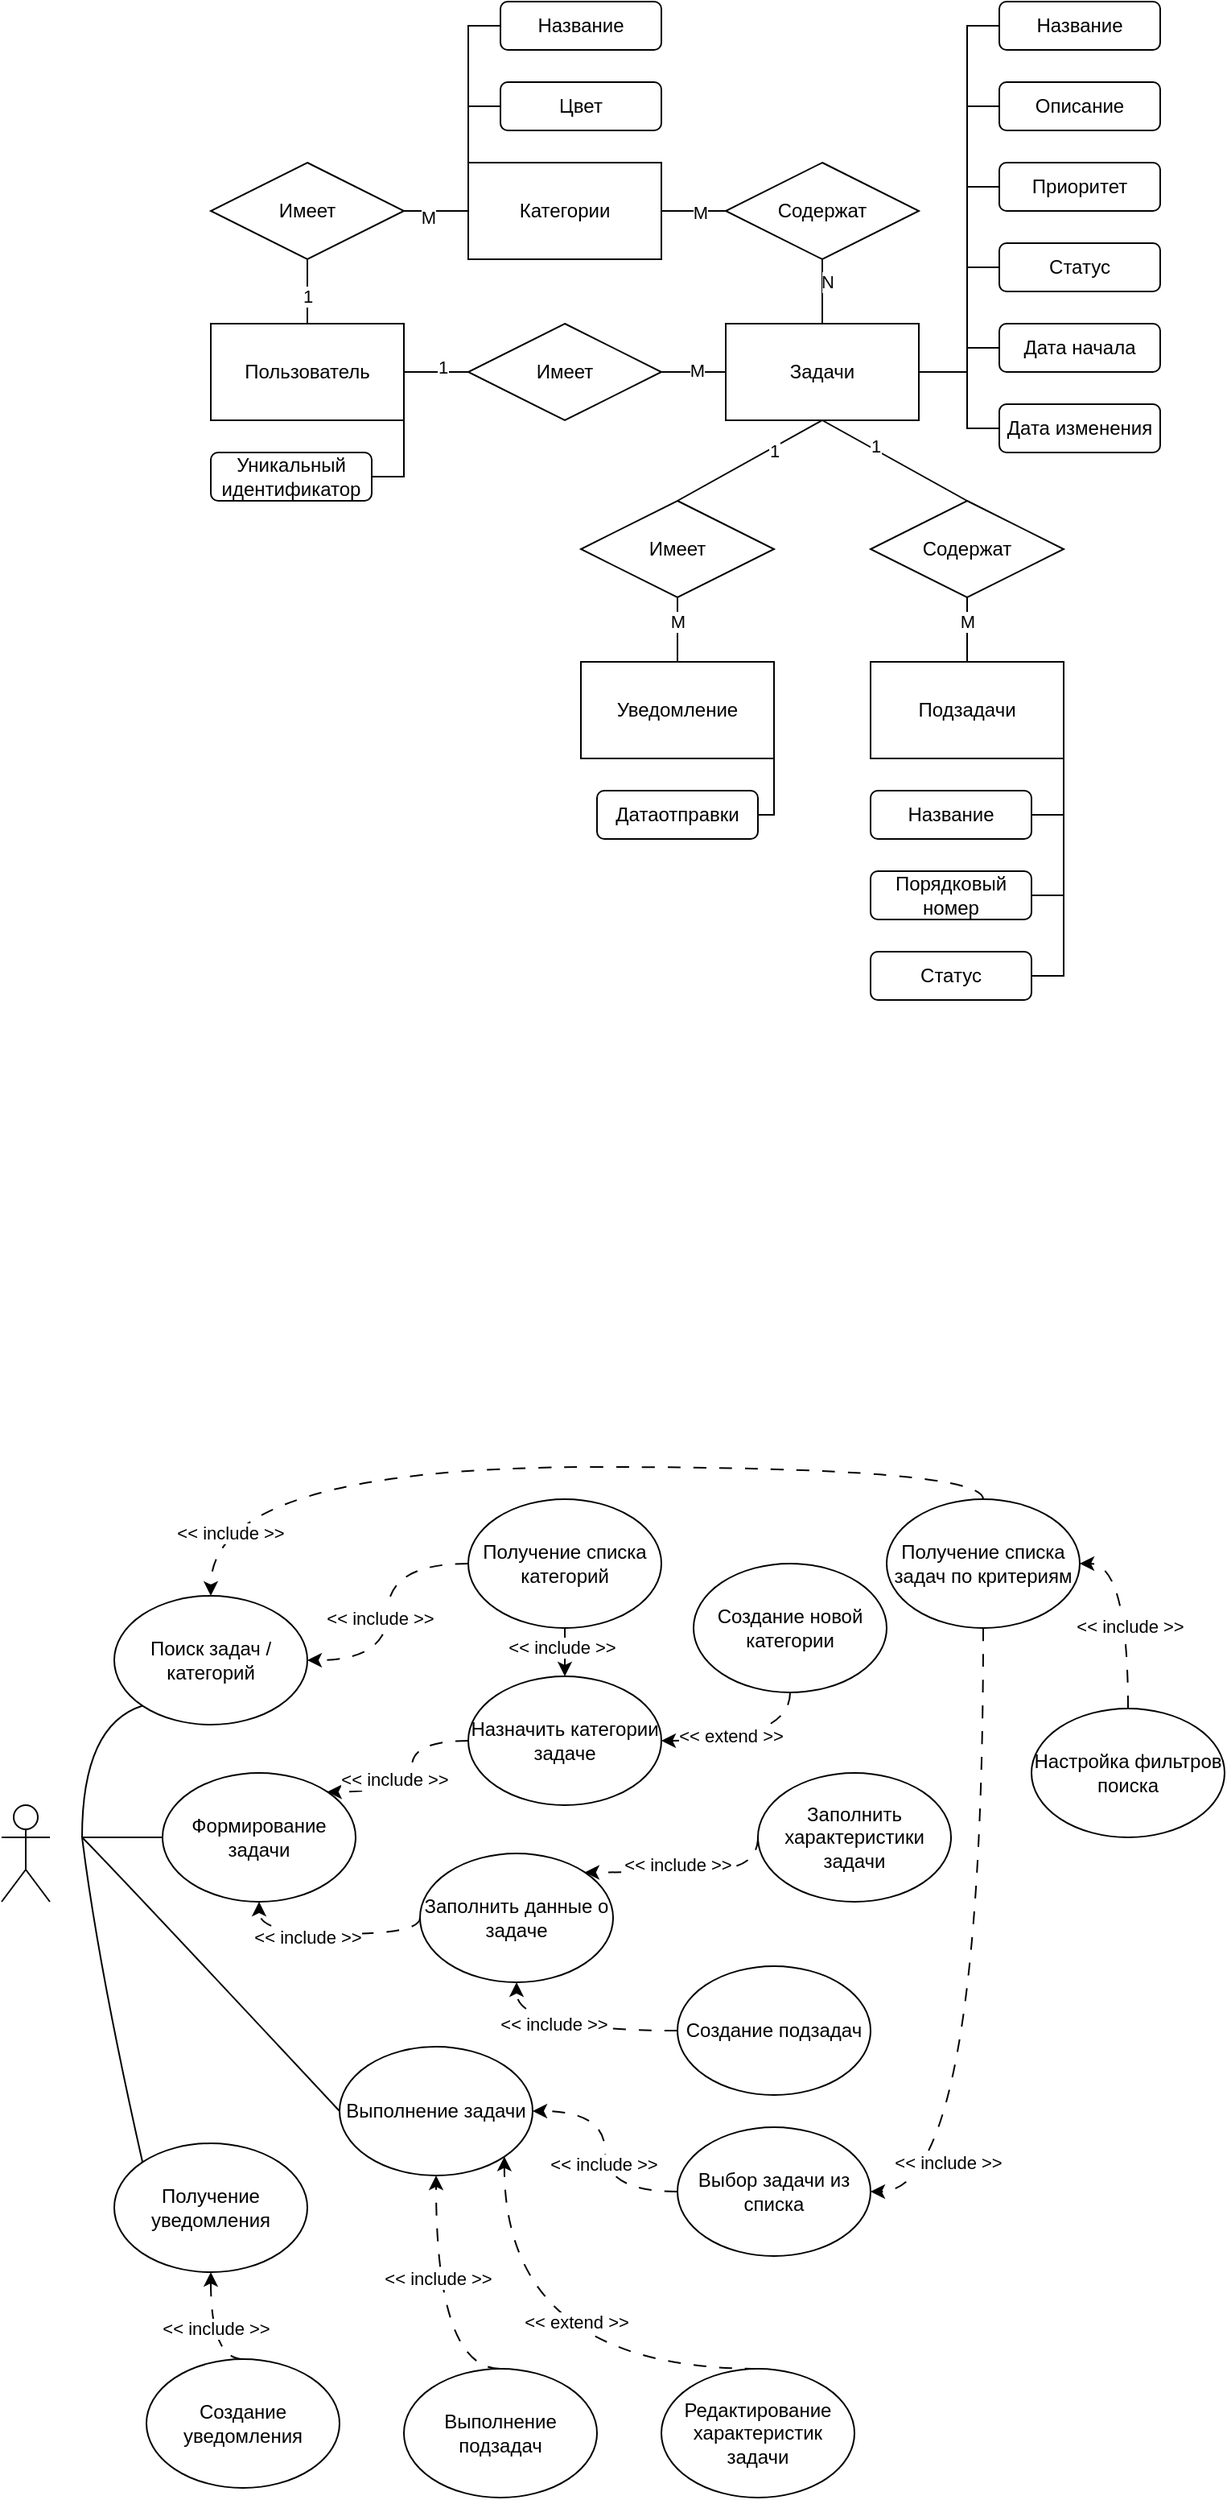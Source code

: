 <mxfile version="26.2.14">
  <diagram name="Страница — 1" id="tzLxAvYDFnbBJ-XrpP13">
    <mxGraphModel dx="818" dy="663" grid="1" gridSize="10" guides="1" tooltips="1" connect="1" arrows="1" fold="1" page="1" pageScale="1" pageWidth="827" pageHeight="1169" math="0" shadow="0">
      <root>
        <mxCell id="0" />
        <mxCell id="1" parent="0" />
        <mxCell id="jJRaWni3siA5ROBoiUZs-1" value="Пользователь" style="rounded=0;whiteSpace=wrap;html=1;" parent="1" vertex="1">
          <mxGeometry x="200" y="450" width="120" height="60" as="geometry" />
        </mxCell>
        <mxCell id="jJRaWni3siA5ROBoiUZs-2" value="Содержат" style="rhombus;whiteSpace=wrap;html=1;" parent="1" vertex="1">
          <mxGeometry x="610" y="560" width="120" height="60" as="geometry" />
        </mxCell>
        <mxCell id="jJRaWni3siA5ROBoiUZs-4" value="Задачи" style="rounded=0;whiteSpace=wrap;html=1;" parent="1" vertex="1">
          <mxGeometry x="520" y="450" width="120" height="60" as="geometry" />
        </mxCell>
        <mxCell id="jJRaWni3siA5ROBoiUZs-5" value="Подзадачи" style="rounded=0;whiteSpace=wrap;html=1;" parent="1" vertex="1">
          <mxGeometry x="610" y="660" width="120" height="60" as="geometry" />
        </mxCell>
        <mxCell id="jJRaWni3siA5ROBoiUZs-6" value="Имеет" style="rhombus;whiteSpace=wrap;html=1;" parent="1" vertex="1">
          <mxGeometry x="360" y="450" width="120" height="60" as="geometry" />
        </mxCell>
        <mxCell id="jJRaWni3siA5ROBoiUZs-7" value="Имеет" style="rhombus;whiteSpace=wrap;html=1;" parent="1" vertex="1">
          <mxGeometry x="200" y="350" width="120" height="60" as="geometry" />
        </mxCell>
        <mxCell id="jJRaWni3siA5ROBoiUZs-9" value="Содержат" style="rhombus;whiteSpace=wrap;html=1;" parent="1" vertex="1">
          <mxGeometry x="520" y="350" width="120" height="60" as="geometry" />
        </mxCell>
        <mxCell id="jJRaWni3siA5ROBoiUZs-11" value="Категории" style="rounded=0;whiteSpace=wrap;html=1;" parent="1" vertex="1">
          <mxGeometry x="360" y="350" width="120" height="60" as="geometry" />
        </mxCell>
        <mxCell id="Z1yNtGtMc6zjvbiTeS7p-1" value="&lt;div&gt;Цвет&lt;/div&gt;" style="rounded=1;whiteSpace=wrap;html=1;" parent="1" vertex="1">
          <mxGeometry x="380" y="300" width="100" height="30" as="geometry" />
        </mxCell>
        <mxCell id="Z1yNtGtMc6zjvbiTeS7p-2" value="Название" style="rounded=1;whiteSpace=wrap;html=1;" parent="1" vertex="1">
          <mxGeometry x="380" y="250" width="100" height="30" as="geometry" />
        </mxCell>
        <mxCell id="Z1yNtGtMc6zjvbiTeS7p-4" value="Уникальный идентификатор" style="rounded=1;whiteSpace=wrap;html=1;" parent="1" vertex="1">
          <mxGeometry x="200" y="530" width="100" height="30" as="geometry" />
        </mxCell>
        <mxCell id="Z1yNtGtMc6zjvbiTeS7p-5" value="Описание" style="rounded=1;whiteSpace=wrap;html=1;" parent="1" vertex="1">
          <mxGeometry x="690" y="300" width="100" height="30" as="geometry" />
        </mxCell>
        <mxCell id="Z1yNtGtMc6zjvbiTeS7p-6" value="Название" style="rounded=1;whiteSpace=wrap;html=1;" parent="1" vertex="1">
          <mxGeometry x="690" y="250" width="100" height="30" as="geometry" />
        </mxCell>
        <mxCell id="Z1yNtGtMc6zjvbiTeS7p-7" value="Статус" style="rounded=1;whiteSpace=wrap;html=1;" parent="1" vertex="1">
          <mxGeometry x="690" y="400" width="100" height="30" as="geometry" />
        </mxCell>
        <mxCell id="Z1yNtGtMc6zjvbiTeS7p-8" value="Приоритет" style="rounded=1;whiteSpace=wrap;html=1;" parent="1" vertex="1">
          <mxGeometry x="690" y="350" width="100" height="30" as="geometry" />
        </mxCell>
        <mxCell id="Z1yNtGtMc6zjvbiTeS7p-9" value="Дата изменения" style="rounded=1;whiteSpace=wrap;html=1;" parent="1" vertex="1">
          <mxGeometry x="690" y="500" width="100" height="30" as="geometry" />
        </mxCell>
        <mxCell id="Z1yNtGtMc6zjvbiTeS7p-10" value="Дата начала" style="rounded=1;whiteSpace=wrap;html=1;" parent="1" vertex="1">
          <mxGeometry x="690" y="450" width="100" height="30" as="geometry" />
        </mxCell>
        <mxCell id="Z1yNtGtMc6zjvbiTeS7p-11" value="Порядковый номер" style="rounded=1;whiteSpace=wrap;html=1;" parent="1" vertex="1">
          <mxGeometry x="610" y="790" width="100" height="30" as="geometry" />
        </mxCell>
        <mxCell id="Z1yNtGtMc6zjvbiTeS7p-12" value="Название" style="rounded=1;whiteSpace=wrap;html=1;" parent="1" vertex="1">
          <mxGeometry x="610" y="740" width="100" height="30" as="geometry" />
        </mxCell>
        <mxCell id="Z1yNtGtMc6zjvbiTeS7p-13" value="Статус" style="rounded=1;whiteSpace=wrap;html=1;" parent="1" vertex="1">
          <mxGeometry x="610" y="840" width="100" height="30" as="geometry" />
        </mxCell>
        <mxCell id="Z1yNtGtMc6zjvbiTeS7p-15" value="" style="endArrow=none;html=1;rounded=0;exitX=0;exitY=0;exitDx=0;exitDy=0;entryX=0;entryY=0.5;entryDx=0;entryDy=0;" parent="1" source="jJRaWni3siA5ROBoiUZs-11" target="Z1yNtGtMc6zjvbiTeS7p-2" edge="1">
          <mxGeometry width="50" height="50" relative="1" as="geometry">
            <mxPoint x="440" y="570" as="sourcePoint" />
            <mxPoint x="490" y="520" as="targetPoint" />
            <Array as="points">
              <mxPoint x="360" y="265" />
            </Array>
          </mxGeometry>
        </mxCell>
        <mxCell id="Z1yNtGtMc6zjvbiTeS7p-18" value="" style="endArrow=none;html=1;rounded=0;entryX=0;entryY=0.5;entryDx=0;entryDy=0;" parent="1" target="Z1yNtGtMc6zjvbiTeS7p-1" edge="1">
          <mxGeometry width="50" height="50" relative="1" as="geometry">
            <mxPoint x="360" y="315" as="sourcePoint" />
            <mxPoint x="490" y="520" as="targetPoint" />
          </mxGeometry>
        </mxCell>
        <mxCell id="Z1yNtGtMc6zjvbiTeS7p-20" value="" style="endArrow=none;html=1;rounded=0;exitX=1;exitY=0.5;exitDx=0;exitDy=0;entryX=0;entryY=0.5;entryDx=0;entryDy=0;" parent="1" source="jJRaWni3siA5ROBoiUZs-7" target="jJRaWni3siA5ROBoiUZs-11" edge="1">
          <mxGeometry width="50" height="50" relative="1" as="geometry">
            <mxPoint x="510" y="510" as="sourcePoint" />
            <mxPoint x="560" y="460" as="targetPoint" />
          </mxGeometry>
        </mxCell>
        <mxCell id="Z1yNtGtMc6zjvbiTeS7p-39" value="M" style="edgeLabel;html=1;align=center;verticalAlign=middle;resizable=0;points=[];" parent="Z1yNtGtMc6zjvbiTeS7p-20" vertex="1" connectable="0">
          <mxGeometry x="-0.271" y="-4" relative="1" as="geometry">
            <mxPoint as="offset" />
          </mxGeometry>
        </mxCell>
        <mxCell id="Z1yNtGtMc6zjvbiTeS7p-21" value="" style="endArrow=none;html=1;rounded=0;exitX=0.5;exitY=0;exitDx=0;exitDy=0;entryX=0.5;entryY=1;entryDx=0;entryDy=0;" parent="1" source="jJRaWni3siA5ROBoiUZs-1" target="jJRaWni3siA5ROBoiUZs-7" edge="1">
          <mxGeometry width="50" height="50" relative="1" as="geometry">
            <mxPoint x="210" y="460" as="sourcePoint" />
            <mxPoint x="260" y="410" as="targetPoint" />
          </mxGeometry>
        </mxCell>
        <mxCell id="Z1yNtGtMc6zjvbiTeS7p-38" value="1" style="edgeLabel;html=1;align=center;verticalAlign=middle;resizable=0;points=[];" parent="Z1yNtGtMc6zjvbiTeS7p-21" vertex="1" connectable="0">
          <mxGeometry x="-0.124" relative="1" as="geometry">
            <mxPoint as="offset" />
          </mxGeometry>
        </mxCell>
        <mxCell id="Z1yNtGtMc6zjvbiTeS7p-22" value="" style="endArrow=none;html=1;rounded=0;entryX=1;entryY=1;entryDx=0;entryDy=0;exitX=1;exitY=0.5;exitDx=0;exitDy=0;" parent="1" source="Z1yNtGtMc6zjvbiTeS7p-4" target="jJRaWni3siA5ROBoiUZs-1" edge="1">
          <mxGeometry width="50" height="50" relative="1" as="geometry">
            <mxPoint x="240" y="600" as="sourcePoint" />
            <mxPoint x="290" y="550" as="targetPoint" />
            <Array as="points">
              <mxPoint x="320" y="545" />
            </Array>
          </mxGeometry>
        </mxCell>
        <mxCell id="Z1yNtGtMc6zjvbiTeS7p-23" value="" style="endArrow=none;html=1;rounded=0;exitX=1;exitY=0.5;exitDx=0;exitDy=0;entryX=0;entryY=0.5;entryDx=0;entryDy=0;" parent="1" source="jJRaWni3siA5ROBoiUZs-1" target="jJRaWni3siA5ROBoiUZs-6" edge="1">
          <mxGeometry width="50" height="50" relative="1" as="geometry">
            <mxPoint x="400" y="590" as="sourcePoint" />
            <mxPoint x="450" y="540" as="targetPoint" />
          </mxGeometry>
        </mxCell>
        <mxCell id="Z1yNtGtMc6zjvbiTeS7p-42" value="1" style="edgeLabel;html=1;align=center;verticalAlign=middle;resizable=0;points=[];" parent="Z1yNtGtMc6zjvbiTeS7p-23" vertex="1" connectable="0">
          <mxGeometry x="0.205" y="3" relative="1" as="geometry">
            <mxPoint as="offset" />
          </mxGeometry>
        </mxCell>
        <mxCell id="Z1yNtGtMc6zjvbiTeS7p-24" value="" style="endArrow=none;html=1;rounded=0;entryX=1;entryY=0.5;entryDx=0;entryDy=0;exitX=0;exitY=0.5;exitDx=0;exitDy=0;" parent="1" source="jJRaWni3siA5ROBoiUZs-4" target="jJRaWni3siA5ROBoiUZs-6" edge="1">
          <mxGeometry width="50" height="50" relative="1" as="geometry">
            <mxPoint x="430" y="580" as="sourcePoint" />
            <mxPoint x="480" y="530" as="targetPoint" />
          </mxGeometry>
        </mxCell>
        <mxCell id="Z1yNtGtMc6zjvbiTeS7p-43" value="M" style="edgeLabel;html=1;align=center;verticalAlign=middle;resizable=0;points=[];" parent="Z1yNtGtMc6zjvbiTeS7p-24" vertex="1" connectable="0">
          <mxGeometry x="-0.11" y="-1" relative="1" as="geometry">
            <mxPoint as="offset" />
          </mxGeometry>
        </mxCell>
        <mxCell id="Z1yNtGtMc6zjvbiTeS7p-25" value="" style="endArrow=none;html=1;rounded=0;exitX=1;exitY=0.5;exitDx=0;exitDy=0;entryX=0;entryY=0.5;entryDx=0;entryDy=0;" parent="1" source="jJRaWni3siA5ROBoiUZs-11" target="jJRaWni3siA5ROBoiUZs-9" edge="1">
          <mxGeometry width="50" height="50" relative="1" as="geometry">
            <mxPoint x="460" y="600" as="sourcePoint" />
            <mxPoint x="510" y="550" as="targetPoint" />
          </mxGeometry>
        </mxCell>
        <mxCell id="Z1yNtGtMc6zjvbiTeS7p-40" value="M" style="edgeLabel;html=1;align=center;verticalAlign=middle;resizable=0;points=[];" parent="Z1yNtGtMc6zjvbiTeS7p-25" vertex="1" connectable="0">
          <mxGeometry x="0.205" y="-1" relative="1" as="geometry">
            <mxPoint as="offset" />
          </mxGeometry>
        </mxCell>
        <mxCell id="Z1yNtGtMc6zjvbiTeS7p-26" value="" style="endArrow=none;html=1;rounded=0;exitX=0.5;exitY=1;exitDx=0;exitDy=0;entryX=0.5;entryY=0;entryDx=0;entryDy=0;" parent="1" source="jJRaWni3siA5ROBoiUZs-9" target="jJRaWni3siA5ROBoiUZs-4" edge="1">
          <mxGeometry width="50" height="50" relative="1" as="geometry">
            <mxPoint x="620" y="280" as="sourcePoint" />
            <mxPoint x="670" y="230" as="targetPoint" />
          </mxGeometry>
        </mxCell>
        <mxCell id="Z1yNtGtMc6zjvbiTeS7p-41" value="N" style="edgeLabel;html=1;align=center;verticalAlign=middle;resizable=0;points=[];" parent="Z1yNtGtMc6zjvbiTeS7p-26" vertex="1" connectable="0">
          <mxGeometry x="-0.305" y="3" relative="1" as="geometry">
            <mxPoint as="offset" />
          </mxGeometry>
        </mxCell>
        <mxCell id="Z1yNtGtMc6zjvbiTeS7p-27" value="" style="endArrow=none;html=1;rounded=0;entryX=0.5;entryY=1;entryDx=0;entryDy=0;exitX=0.5;exitY=0;exitDx=0;exitDy=0;" parent="1" source="jJRaWni3siA5ROBoiUZs-2" target="jJRaWni3siA5ROBoiUZs-4" edge="1">
          <mxGeometry width="50" height="50" relative="1" as="geometry">
            <mxPoint x="440" y="600" as="sourcePoint" />
            <mxPoint x="490" y="550" as="targetPoint" />
          </mxGeometry>
        </mxCell>
        <mxCell id="Z1yNtGtMc6zjvbiTeS7p-44" value="1" style="edgeLabel;html=1;align=center;verticalAlign=middle;resizable=0;points=[];" parent="Z1yNtGtMc6zjvbiTeS7p-27" vertex="1" connectable="0">
          <mxGeometry x="0.305" y="-2" relative="1" as="geometry">
            <mxPoint as="offset" />
          </mxGeometry>
        </mxCell>
        <mxCell id="Z1yNtGtMc6zjvbiTeS7p-28" value="" style="endArrow=none;html=1;rounded=0;entryX=0.5;entryY=1;entryDx=0;entryDy=0;exitX=0.5;exitY=0;exitDx=0;exitDy=0;" parent="1" source="jJRaWni3siA5ROBoiUZs-5" target="jJRaWni3siA5ROBoiUZs-2" edge="1">
          <mxGeometry width="50" height="50" relative="1" as="geometry">
            <mxPoint x="570" y="610" as="sourcePoint" />
            <mxPoint x="620" y="560" as="targetPoint" />
          </mxGeometry>
        </mxCell>
        <mxCell id="Z1yNtGtMc6zjvbiTeS7p-45" value="M" style="edgeLabel;html=1;align=center;verticalAlign=middle;resizable=0;points=[];" parent="Z1yNtGtMc6zjvbiTeS7p-28" vertex="1" connectable="0">
          <mxGeometry x="0.257" relative="1" as="geometry">
            <mxPoint as="offset" />
          </mxGeometry>
        </mxCell>
        <mxCell id="Z1yNtGtMc6zjvbiTeS7p-29" value="" style="endArrow=none;html=1;rounded=0;entryX=1;entryY=1;entryDx=0;entryDy=0;exitX=1;exitY=0.5;exitDx=0;exitDy=0;" parent="1" source="Z1yNtGtMc6zjvbiTeS7p-13" target="jJRaWni3siA5ROBoiUZs-5" edge="1">
          <mxGeometry width="50" height="50" relative="1" as="geometry">
            <mxPoint x="750" y="800" as="sourcePoint" />
            <mxPoint x="800" y="750" as="targetPoint" />
            <Array as="points">
              <mxPoint x="730" y="855" />
            </Array>
          </mxGeometry>
        </mxCell>
        <mxCell id="Z1yNtGtMc6zjvbiTeS7p-30" value="" style="endArrow=none;html=1;rounded=0;entryX=1;entryY=0.5;entryDx=0;entryDy=0;" parent="1" target="Z1yNtGtMc6zjvbiTeS7p-11" edge="1">
          <mxGeometry width="50" height="50" relative="1" as="geometry">
            <mxPoint x="730" y="805" as="sourcePoint" />
            <mxPoint x="580" y="790" as="targetPoint" />
          </mxGeometry>
        </mxCell>
        <mxCell id="Z1yNtGtMc6zjvbiTeS7p-31" value="" style="endArrow=none;html=1;rounded=0;exitX=1;exitY=0.5;exitDx=0;exitDy=0;" parent="1" source="Z1yNtGtMc6zjvbiTeS7p-12" edge="1">
          <mxGeometry width="50" height="50" relative="1" as="geometry">
            <mxPoint x="760" y="790" as="sourcePoint" />
            <mxPoint x="730" y="755" as="targetPoint" />
          </mxGeometry>
        </mxCell>
        <mxCell id="Z1yNtGtMc6zjvbiTeS7p-32" value="" style="endArrow=none;html=1;rounded=0;exitX=1;exitY=0.5;exitDx=0;exitDy=0;entryX=0;entryY=0.5;entryDx=0;entryDy=0;" parent="1" source="jJRaWni3siA5ROBoiUZs-4" target="Z1yNtGtMc6zjvbiTeS7p-6" edge="1">
          <mxGeometry width="50" height="50" relative="1" as="geometry">
            <mxPoint x="590" y="360" as="sourcePoint" />
            <mxPoint x="640" y="310" as="targetPoint" />
            <Array as="points">
              <mxPoint x="670" y="480" />
              <mxPoint x="670" y="265" />
            </Array>
          </mxGeometry>
        </mxCell>
        <mxCell id="Z1yNtGtMc6zjvbiTeS7p-33" value="" style="endArrow=none;html=1;rounded=0;exitX=1;exitY=0.5;exitDx=0;exitDy=0;entryX=0;entryY=0.5;entryDx=0;entryDy=0;" parent="1" source="jJRaWni3siA5ROBoiUZs-4" target="Z1yNtGtMc6zjvbiTeS7p-9" edge="1">
          <mxGeometry width="50" height="50" relative="1" as="geometry">
            <mxPoint x="630" y="540" as="sourcePoint" />
            <mxPoint x="680" y="490" as="targetPoint" />
            <Array as="points">
              <mxPoint x="670" y="480" />
              <mxPoint x="670" y="515" />
            </Array>
          </mxGeometry>
        </mxCell>
        <mxCell id="Z1yNtGtMc6zjvbiTeS7p-34" value="" style="endArrow=none;html=1;rounded=0;entryX=0;entryY=0.5;entryDx=0;entryDy=0;" parent="1" target="Z1yNtGtMc6zjvbiTeS7p-5" edge="1">
          <mxGeometry width="50" height="50" relative="1" as="geometry">
            <mxPoint x="670" y="315" as="sourcePoint" />
            <mxPoint x="680" y="320" as="targetPoint" />
          </mxGeometry>
        </mxCell>
        <mxCell id="Z1yNtGtMc6zjvbiTeS7p-35" value="" style="endArrow=none;html=1;rounded=0;entryX=0;entryY=0.5;entryDx=0;entryDy=0;" parent="1" target="Z1yNtGtMc6zjvbiTeS7p-8" edge="1">
          <mxGeometry width="50" height="50" relative="1" as="geometry">
            <mxPoint x="670" y="365" as="sourcePoint" />
            <mxPoint x="650" y="420" as="targetPoint" />
          </mxGeometry>
        </mxCell>
        <mxCell id="Z1yNtGtMc6zjvbiTeS7p-36" value="" style="endArrow=none;html=1;rounded=0;entryX=0;entryY=0.5;entryDx=0;entryDy=0;" parent="1" target="Z1yNtGtMc6zjvbiTeS7p-10" edge="1">
          <mxGeometry width="50" height="50" relative="1" as="geometry">
            <mxPoint x="670" y="465" as="sourcePoint" />
            <mxPoint x="700" y="410" as="targetPoint" />
          </mxGeometry>
        </mxCell>
        <mxCell id="Z1yNtGtMc6zjvbiTeS7p-37" value="" style="endArrow=none;html=1;rounded=0;entryX=0;entryY=0.5;entryDx=0;entryDy=0;" parent="1" target="Z1yNtGtMc6zjvbiTeS7p-7" edge="1">
          <mxGeometry width="50" height="50" relative="1" as="geometry">
            <mxPoint x="670" y="415" as="sourcePoint" />
            <mxPoint x="690" y="410" as="targetPoint" />
          </mxGeometry>
        </mxCell>
        <mxCell id="IMBC6vEuuHbOIdSDWYTe-7" value="Имеет" style="rhombus;whiteSpace=wrap;html=1;" parent="1" vertex="1">
          <mxGeometry x="430" y="560" width="120" height="60" as="geometry" />
        </mxCell>
        <mxCell id="IMBC6vEuuHbOIdSDWYTe-8" value="" style="endArrow=none;html=1;rounded=0;entryX=0.5;entryY=1;entryDx=0;entryDy=0;exitX=0.5;exitY=0;exitDx=0;exitDy=0;" parent="1" source="IMBC6vEuuHbOIdSDWYTe-7" target="jJRaWni3siA5ROBoiUZs-4" edge="1">
          <mxGeometry width="50" height="50" relative="1" as="geometry">
            <mxPoint x="260" y="600" as="sourcePoint" />
            <mxPoint x="590" y="470" as="targetPoint" />
          </mxGeometry>
        </mxCell>
        <mxCell id="IMBC6vEuuHbOIdSDWYTe-9" value="1" style="edgeLabel;html=1;align=center;verticalAlign=middle;resizable=0;points=[];" parent="IMBC6vEuuHbOIdSDWYTe-8" vertex="1" connectable="0">
          <mxGeometry x="0.305" y="-2" relative="1" as="geometry">
            <mxPoint as="offset" />
          </mxGeometry>
        </mxCell>
        <mxCell id="IMBC6vEuuHbOIdSDWYTe-10" value="Уведомление" style="rounded=0;whiteSpace=wrap;html=1;" parent="1" vertex="1">
          <mxGeometry x="430" y="660" width="120" height="60" as="geometry" />
        </mxCell>
        <mxCell id="IMBC6vEuuHbOIdSDWYTe-11" value="" style="endArrow=none;html=1;rounded=0;entryX=0.5;entryY=1;entryDx=0;entryDy=0;exitX=0.5;exitY=0;exitDx=0;exitDy=0;" parent="1" source="IMBC6vEuuHbOIdSDWYTe-10" edge="1">
          <mxGeometry width="50" height="50" relative="1" as="geometry">
            <mxPoint x="390" y="610" as="sourcePoint" />
            <mxPoint x="490" y="620" as="targetPoint" />
          </mxGeometry>
        </mxCell>
        <mxCell id="IMBC6vEuuHbOIdSDWYTe-12" value="M" style="edgeLabel;html=1;align=center;verticalAlign=middle;resizable=0;points=[];" parent="IMBC6vEuuHbOIdSDWYTe-11" vertex="1" connectable="0">
          <mxGeometry x="0.257" relative="1" as="geometry">
            <mxPoint as="offset" />
          </mxGeometry>
        </mxCell>
        <mxCell id="IMBC6vEuuHbOIdSDWYTe-13" value="Датаотправки" style="rounded=1;whiteSpace=wrap;html=1;" parent="1" vertex="1">
          <mxGeometry x="440" y="740" width="100" height="30" as="geometry" />
        </mxCell>
        <mxCell id="IMBC6vEuuHbOIdSDWYTe-14" value="" style="endArrow=none;html=1;rounded=0;entryX=1;entryY=1;entryDx=0;entryDy=0;exitX=1;exitY=0.5;exitDx=0;exitDy=0;" parent="1" source="IMBC6vEuuHbOIdSDWYTe-13" target="IMBC6vEuuHbOIdSDWYTe-10" edge="1">
          <mxGeometry width="50" height="50" relative="1" as="geometry">
            <mxPoint x="420" y="850" as="sourcePoint" />
            <mxPoint x="470" y="800" as="targetPoint" />
            <Array as="points">
              <mxPoint x="550" y="755" />
            </Array>
          </mxGeometry>
        </mxCell>
        <mxCell id="2AFpGJ9q62UVy3_aANl_-1" value="" style="shape=umlActor;verticalLabelPosition=bottom;verticalAlign=top;html=1;outlineConnect=0;" vertex="1" parent="1">
          <mxGeometry x="70" y="1370" width="30" height="60" as="geometry" />
        </mxCell>
        <mxCell id="2AFpGJ9q62UVy3_aANl_-2" value="Поиск задач / категорий" style="ellipse;whiteSpace=wrap;html=1;" vertex="1" parent="1">
          <mxGeometry x="140" y="1240" width="120" height="80" as="geometry" />
        </mxCell>
        <mxCell id="2AFpGJ9q62UVy3_aANl_-3" value="Формирование задачи" style="ellipse;whiteSpace=wrap;html=1;" vertex="1" parent="1">
          <mxGeometry x="170" y="1350" width="120" height="80" as="geometry" />
        </mxCell>
        <mxCell id="2AFpGJ9q62UVy3_aANl_-4" value="Выполнение задачи" style="ellipse;whiteSpace=wrap;html=1;" vertex="1" parent="1">
          <mxGeometry x="280" y="1520" width="120" height="80" as="geometry" />
        </mxCell>
        <mxCell id="2AFpGJ9q62UVy3_aANl_-5" value="Получение уведомления" style="ellipse;whiteSpace=wrap;html=1;" vertex="1" parent="1">
          <mxGeometry x="140" y="1580" width="120" height="80" as="geometry" />
        </mxCell>
        <mxCell id="2AFpGJ9q62UVy3_aANl_-29" style="edgeStyle=orthogonalEdgeStyle;rounded=0;orthogonalLoop=1;jettySize=auto;html=1;exitX=0;exitY=0.5;exitDx=0;exitDy=0;entryX=1;entryY=0.5;entryDx=0;entryDy=0;curved=1;dashed=1;dashPattern=8 8;" edge="1" parent="1" source="2AFpGJ9q62UVy3_aANl_-6" target="2AFpGJ9q62UVy3_aANl_-2">
          <mxGeometry relative="1" as="geometry" />
        </mxCell>
        <mxCell id="2AFpGJ9q62UVy3_aANl_-47" value="&amp;lt;&amp;lt; include &amp;gt;&amp;gt;" style="edgeLabel;html=1;align=center;verticalAlign=middle;resizable=0;points=[];" vertex="1" connectable="0" parent="2AFpGJ9q62UVy3_aANl_-29">
          <mxGeometry x="0.051" y="-5" relative="1" as="geometry">
            <mxPoint as="offset" />
          </mxGeometry>
        </mxCell>
        <mxCell id="2AFpGJ9q62UVy3_aANl_-33" style="edgeStyle=orthogonalEdgeStyle;rounded=0;orthogonalLoop=1;jettySize=auto;html=1;exitX=0.5;exitY=1;exitDx=0;exitDy=0;entryX=0.5;entryY=0;entryDx=0;entryDy=0;curved=1;dashed=1;dashPattern=8 8;" edge="1" parent="1" source="2AFpGJ9q62UVy3_aANl_-6" target="2AFpGJ9q62UVy3_aANl_-11">
          <mxGeometry relative="1" as="geometry" />
        </mxCell>
        <mxCell id="2AFpGJ9q62UVy3_aANl_-52" value="&amp;lt;&amp;lt; include &amp;gt;&amp;gt;" style="edgeLabel;html=1;align=center;verticalAlign=middle;resizable=0;points=[];" vertex="1" connectable="0" parent="2AFpGJ9q62UVy3_aANl_-33">
          <mxGeometry x="-0.184" y="-2" relative="1" as="geometry">
            <mxPoint as="offset" />
          </mxGeometry>
        </mxCell>
        <mxCell id="2AFpGJ9q62UVy3_aANl_-6" value="Получение списка категорий" style="ellipse;whiteSpace=wrap;html=1;" vertex="1" parent="1">
          <mxGeometry x="360" y="1180" width="120" height="80" as="geometry" />
        </mxCell>
        <mxCell id="2AFpGJ9q62UVy3_aANl_-28" style="edgeStyle=orthogonalEdgeStyle;rounded=0;orthogonalLoop=1;jettySize=auto;html=1;exitX=0.5;exitY=0;exitDx=0;exitDy=0;entryX=1;entryY=0.5;entryDx=0;entryDy=0;curved=1;dashed=1;dashPattern=8 8;" edge="1" parent="1" source="2AFpGJ9q62UVy3_aANl_-7" target="2AFpGJ9q62UVy3_aANl_-8">
          <mxGeometry relative="1" as="geometry" />
        </mxCell>
        <mxCell id="2AFpGJ9q62UVy3_aANl_-49" value="&amp;lt;&amp;lt; include &amp;gt;&amp;gt;" style="edgeLabel;html=1;align=center;verticalAlign=middle;resizable=0;points=[];" vertex="1" connectable="0" parent="2AFpGJ9q62UVy3_aANl_-28">
          <mxGeometry x="-0.148" y="-1" relative="1" as="geometry">
            <mxPoint as="offset" />
          </mxGeometry>
        </mxCell>
        <mxCell id="2AFpGJ9q62UVy3_aANl_-7" value="Настройка фильтров поиска" style="ellipse;whiteSpace=wrap;html=1;" vertex="1" parent="1">
          <mxGeometry x="710" y="1310" width="120" height="80" as="geometry" />
        </mxCell>
        <mxCell id="2AFpGJ9q62UVy3_aANl_-27" style="edgeStyle=orthogonalEdgeStyle;rounded=0;orthogonalLoop=1;jettySize=auto;html=1;exitX=0.5;exitY=0;exitDx=0;exitDy=0;entryX=0.5;entryY=0;entryDx=0;entryDy=0;curved=1;dashed=1;dashPattern=8 8;" edge="1" parent="1" source="2AFpGJ9q62UVy3_aANl_-8" target="2AFpGJ9q62UVy3_aANl_-2">
          <mxGeometry relative="1" as="geometry">
            <Array as="points">
              <mxPoint x="680" y="1160" />
              <mxPoint x="200" y="1160" />
            </Array>
          </mxGeometry>
        </mxCell>
        <mxCell id="2AFpGJ9q62UVy3_aANl_-48" value="&amp;lt;&amp;lt; include &amp;gt;&amp;gt;" style="edgeLabel;html=1;align=center;verticalAlign=middle;resizable=0;points=[];" vertex="1" connectable="0" parent="2AFpGJ9q62UVy3_aANl_-27">
          <mxGeometry x="0.865" y="12" relative="1" as="geometry">
            <mxPoint as="offset" />
          </mxGeometry>
        </mxCell>
        <mxCell id="2AFpGJ9q62UVy3_aANl_-36" style="edgeStyle=orthogonalEdgeStyle;rounded=0;orthogonalLoop=1;jettySize=auto;html=1;exitX=0.5;exitY=1;exitDx=0;exitDy=0;entryX=1;entryY=0.5;entryDx=0;entryDy=0;curved=1;dashed=1;dashPattern=8 8;" edge="1" parent="1" source="2AFpGJ9q62UVy3_aANl_-8" target="2AFpGJ9q62UVy3_aANl_-15">
          <mxGeometry relative="1" as="geometry">
            <Array as="points">
              <mxPoint x="680" y="1610" />
            </Array>
          </mxGeometry>
        </mxCell>
        <mxCell id="2AFpGJ9q62UVy3_aANl_-45" value="&amp;lt;&amp;lt; include &amp;gt;&amp;gt;" style="edgeLabel;html=1;align=center;verticalAlign=middle;resizable=0;points=[];" vertex="1" connectable="0" parent="2AFpGJ9q62UVy3_aANl_-36">
          <mxGeometry x="0.772" y="-18" relative="1" as="geometry">
            <mxPoint as="offset" />
          </mxGeometry>
        </mxCell>
        <mxCell id="2AFpGJ9q62UVy3_aANl_-8" value="Получение списка задач по критериям" style="ellipse;whiteSpace=wrap;html=1;" vertex="1" parent="1">
          <mxGeometry x="620" y="1180" width="120" height="80" as="geometry" />
        </mxCell>
        <mxCell id="2AFpGJ9q62UVy3_aANl_-39" style="edgeStyle=orthogonalEdgeStyle;rounded=0;orthogonalLoop=1;jettySize=auto;html=1;exitX=0;exitY=0.5;exitDx=0;exitDy=0;entryX=1;entryY=0;entryDx=0;entryDy=0;curved=1;dashed=1;dashPattern=8 8;" edge="1" parent="1" source="2AFpGJ9q62UVy3_aANl_-9" target="2AFpGJ9q62UVy3_aANl_-12">
          <mxGeometry relative="1" as="geometry">
            <Array as="points">
              <mxPoint x="480" y="1410" />
              <mxPoint x="480" y="1412" />
            </Array>
          </mxGeometry>
        </mxCell>
        <mxCell id="2AFpGJ9q62UVy3_aANl_-55" value="&amp;lt;&amp;lt; include &amp;gt;&amp;gt;" style="edgeLabel;html=1;align=center;verticalAlign=middle;resizable=0;points=[];" vertex="1" connectable="0" parent="2AFpGJ9q62UVy3_aANl_-39">
          <mxGeometry x="0.09" y="-3" relative="1" as="geometry">
            <mxPoint as="offset" />
          </mxGeometry>
        </mxCell>
        <mxCell id="2AFpGJ9q62UVy3_aANl_-9" value="Заполнить характеристики задачи" style="ellipse;whiteSpace=wrap;html=1;" vertex="1" parent="1">
          <mxGeometry x="540" y="1350" width="120" height="80" as="geometry" />
        </mxCell>
        <mxCell id="2AFpGJ9q62UVy3_aANl_-32" style="edgeStyle=orthogonalEdgeStyle;rounded=0;orthogonalLoop=1;jettySize=auto;html=1;exitX=0;exitY=0.5;exitDx=0;exitDy=0;entryX=1;entryY=0;entryDx=0;entryDy=0;curved=1;dashed=1;dashPattern=8 8;" edge="1" parent="1" source="2AFpGJ9q62UVy3_aANl_-11" target="2AFpGJ9q62UVy3_aANl_-3">
          <mxGeometry relative="1" as="geometry" />
        </mxCell>
        <mxCell id="2AFpGJ9q62UVy3_aANl_-51" value="&amp;lt;&amp;lt; include &amp;gt;&amp;gt;" style="edgeLabel;html=1;align=center;verticalAlign=middle;resizable=0;points=[];" vertex="1" connectable="0" parent="2AFpGJ9q62UVy3_aANl_-32">
          <mxGeometry x="0.312" y="-8" relative="1" as="geometry">
            <mxPoint as="offset" />
          </mxGeometry>
        </mxCell>
        <mxCell id="2AFpGJ9q62UVy3_aANl_-11" value="Назначить категории задаче" style="ellipse;whiteSpace=wrap;html=1;" vertex="1" parent="1">
          <mxGeometry x="360" y="1290" width="120" height="80" as="geometry" />
        </mxCell>
        <mxCell id="2AFpGJ9q62UVy3_aANl_-38" style="edgeStyle=orthogonalEdgeStyle;rounded=0;orthogonalLoop=1;jettySize=auto;html=1;exitX=0;exitY=0.5;exitDx=0;exitDy=0;entryX=0.5;entryY=1;entryDx=0;entryDy=0;curved=1;dashed=1;dashPattern=8 8;" edge="1" parent="1" source="2AFpGJ9q62UVy3_aANl_-12" target="2AFpGJ9q62UVy3_aANl_-3">
          <mxGeometry relative="1" as="geometry">
            <Array as="points">
              <mxPoint x="330" y="1450" />
              <mxPoint x="230" y="1450" />
            </Array>
          </mxGeometry>
        </mxCell>
        <mxCell id="2AFpGJ9q62UVy3_aANl_-46" value="&amp;lt;&amp;lt; include &amp;gt;&amp;gt;" style="edgeLabel;html=1;align=center;verticalAlign=middle;resizable=0;points=[];" vertex="1" connectable="0" parent="2AFpGJ9q62UVy3_aANl_-38">
          <mxGeometry x="0.229" y="2" relative="1" as="geometry">
            <mxPoint as="offset" />
          </mxGeometry>
        </mxCell>
        <mxCell id="2AFpGJ9q62UVy3_aANl_-12" value="Заполнить данные о задаче" style="ellipse;whiteSpace=wrap;html=1;" vertex="1" parent="1">
          <mxGeometry x="330" y="1400" width="120" height="80" as="geometry" />
        </mxCell>
        <mxCell id="2AFpGJ9q62UVy3_aANl_-37" style="edgeStyle=orthogonalEdgeStyle;rounded=0;orthogonalLoop=1;jettySize=auto;html=1;exitX=0.5;exitY=1;exitDx=0;exitDy=0;entryX=1;entryY=0.5;entryDx=0;entryDy=0;curved=1;dashed=1;dashPattern=8 8;" edge="1" parent="1" source="2AFpGJ9q62UVy3_aANl_-13" target="2AFpGJ9q62UVy3_aANl_-11">
          <mxGeometry relative="1" as="geometry" />
        </mxCell>
        <mxCell id="2AFpGJ9q62UVy3_aANl_-50" value="&amp;lt;&amp;lt; extend &amp;gt;&amp;gt;" style="edgeLabel;html=1;align=center;verticalAlign=middle;resizable=0;points=[];" vertex="1" connectable="0" parent="2AFpGJ9q62UVy3_aANl_-37">
          <mxGeometry x="0.219" y="-3" relative="1" as="geometry">
            <mxPoint as="offset" />
          </mxGeometry>
        </mxCell>
        <mxCell id="2AFpGJ9q62UVy3_aANl_-13" value="Создание новой категории" style="ellipse;whiteSpace=wrap;html=1;" vertex="1" parent="1">
          <mxGeometry x="500" y="1220" width="120" height="80" as="geometry" />
        </mxCell>
        <mxCell id="2AFpGJ9q62UVy3_aANl_-40" style="edgeStyle=orthogonalEdgeStyle;rounded=0;orthogonalLoop=1;jettySize=auto;html=1;exitX=0;exitY=0.5;exitDx=0;exitDy=0;entryX=0.5;entryY=1;entryDx=0;entryDy=0;curved=1;dashed=1;dashPattern=8 8;" edge="1" parent="1" source="2AFpGJ9q62UVy3_aANl_-14" target="2AFpGJ9q62UVy3_aANl_-12">
          <mxGeometry relative="1" as="geometry" />
        </mxCell>
        <mxCell id="2AFpGJ9q62UVy3_aANl_-54" value="&amp;lt;&amp;lt; include &amp;gt;&amp;gt;" style="edgeLabel;html=1;align=center;verticalAlign=middle;resizable=0;points=[];" vertex="1" connectable="0" parent="2AFpGJ9q62UVy3_aANl_-40">
          <mxGeometry x="0.192" y="-4" relative="1" as="geometry">
            <mxPoint as="offset" />
          </mxGeometry>
        </mxCell>
        <mxCell id="2AFpGJ9q62UVy3_aANl_-14" value="Создание подзадач" style="ellipse;whiteSpace=wrap;html=1;" vertex="1" parent="1">
          <mxGeometry x="490" y="1470" width="120" height="80" as="geometry" />
        </mxCell>
        <mxCell id="2AFpGJ9q62UVy3_aANl_-35" style="edgeStyle=orthogonalEdgeStyle;rounded=0;orthogonalLoop=1;jettySize=auto;html=1;exitX=0;exitY=0.5;exitDx=0;exitDy=0;entryX=1;entryY=0.5;entryDx=0;entryDy=0;curved=1;dashed=1;dashPattern=8 8;" edge="1" parent="1" source="2AFpGJ9q62UVy3_aANl_-15" target="2AFpGJ9q62UVy3_aANl_-4">
          <mxGeometry relative="1" as="geometry" />
        </mxCell>
        <mxCell id="2AFpGJ9q62UVy3_aANl_-44" value="&amp;lt;&amp;lt; include &amp;gt;&amp;gt;" style="edgeLabel;html=1;align=center;verticalAlign=middle;resizable=0;points=[];" vertex="1" connectable="0" parent="2AFpGJ9q62UVy3_aANl_-35">
          <mxGeometry x="-0.115" y="1" relative="1" as="geometry">
            <mxPoint as="offset" />
          </mxGeometry>
        </mxCell>
        <mxCell id="2AFpGJ9q62UVy3_aANl_-15" value="Выбор задачи из списка" style="ellipse;whiteSpace=wrap;html=1;" vertex="1" parent="1">
          <mxGeometry x="490" y="1570" width="120" height="80" as="geometry" />
        </mxCell>
        <mxCell id="2AFpGJ9q62UVy3_aANl_-41" style="edgeStyle=orthogonalEdgeStyle;rounded=0;orthogonalLoop=1;jettySize=auto;html=1;exitX=0.5;exitY=0;exitDx=0;exitDy=0;entryX=1;entryY=1;entryDx=0;entryDy=0;curved=1;dashed=1;dashPattern=8 8;" edge="1" parent="1" source="2AFpGJ9q62UVy3_aANl_-16" target="2AFpGJ9q62UVy3_aANl_-4">
          <mxGeometry relative="1" as="geometry">
            <Array as="points">
              <mxPoint x="382" y="1720" />
            </Array>
          </mxGeometry>
        </mxCell>
        <mxCell id="2AFpGJ9q62UVy3_aANl_-57" value="&amp;lt;&amp;lt; extend &amp;gt;&amp;gt;" style="edgeLabel;html=1;align=center;verticalAlign=middle;resizable=0;points=[];" vertex="1" connectable="0" parent="2AFpGJ9q62UVy3_aANl_-41">
          <mxGeometry x="-0.217" y="-29" relative="1" as="geometry">
            <mxPoint as="offset" />
          </mxGeometry>
        </mxCell>
        <mxCell id="2AFpGJ9q62UVy3_aANl_-16" value="Редактирование характеристик задачи" style="ellipse;whiteSpace=wrap;html=1;" vertex="1" parent="1">
          <mxGeometry x="480" y="1720" width="120" height="80" as="geometry" />
        </mxCell>
        <mxCell id="2AFpGJ9q62UVy3_aANl_-42" style="edgeStyle=orthogonalEdgeStyle;rounded=0;orthogonalLoop=1;jettySize=auto;html=1;exitX=0.5;exitY=0;exitDx=0;exitDy=0;entryX=0.5;entryY=1;entryDx=0;entryDy=0;dashed=1;dashPattern=8 8;curved=1;" edge="1" parent="1" source="2AFpGJ9q62UVy3_aANl_-17" target="2AFpGJ9q62UVy3_aANl_-4">
          <mxGeometry relative="1" as="geometry">
            <Array as="points">
              <mxPoint x="340" y="1720" />
            </Array>
          </mxGeometry>
        </mxCell>
        <mxCell id="2AFpGJ9q62UVy3_aANl_-56" value="&amp;lt;&amp;lt; include &amp;gt;&amp;gt;" style="edgeLabel;html=1;align=center;verticalAlign=middle;resizable=0;points=[];" vertex="1" connectable="0" parent="2AFpGJ9q62UVy3_aANl_-42">
          <mxGeometry x="0.204" y="-1" relative="1" as="geometry">
            <mxPoint as="offset" />
          </mxGeometry>
        </mxCell>
        <mxCell id="2AFpGJ9q62UVy3_aANl_-17" value="Выполнение подзадач" style="ellipse;whiteSpace=wrap;html=1;" vertex="1" parent="1">
          <mxGeometry x="320" y="1720" width="120" height="80" as="geometry" />
        </mxCell>
        <mxCell id="2AFpGJ9q62UVy3_aANl_-31" style="edgeStyle=orthogonalEdgeStyle;rounded=0;orthogonalLoop=1;jettySize=auto;html=1;exitX=0.5;exitY=0;exitDx=0;exitDy=0;entryX=0.5;entryY=1;entryDx=0;entryDy=0;curved=1;dashed=1;dashPattern=8 8;" edge="1" parent="1" source="2AFpGJ9q62UVy3_aANl_-18" target="2AFpGJ9q62UVy3_aANl_-5">
          <mxGeometry relative="1" as="geometry">
            <Array as="points">
              <mxPoint x="200" y="1714" />
            </Array>
          </mxGeometry>
        </mxCell>
        <mxCell id="2AFpGJ9q62UVy3_aANl_-43" value="&amp;lt;&amp;lt; include &amp;gt;&amp;gt;" style="edgeLabel;html=1;align=center;verticalAlign=middle;resizable=0;points=[];" vertex="1" connectable="0" parent="2AFpGJ9q62UVy3_aANl_-31">
          <mxGeometry x="0.052" y="-3" relative="1" as="geometry">
            <mxPoint as="offset" />
          </mxGeometry>
        </mxCell>
        <mxCell id="2AFpGJ9q62UVy3_aANl_-18" value="Создание уведомления" style="ellipse;whiteSpace=wrap;html=1;" vertex="1" parent="1">
          <mxGeometry x="160" y="1714" width="120" height="80" as="geometry" />
        </mxCell>
        <mxCell id="2AFpGJ9q62UVy3_aANl_-21" value="" style="curved=1;endArrow=none;html=1;rounded=0;entryX=0;entryY=1;entryDx=0;entryDy=0;startFill=0;" edge="1" parent="1" target="2AFpGJ9q62UVy3_aANl_-2">
          <mxGeometry width="50" height="50" relative="1" as="geometry">
            <mxPoint x="120" y="1390" as="sourcePoint" />
            <mxPoint x="210" y="1320" as="targetPoint" />
            <Array as="points">
              <mxPoint x="120" y="1320" />
            </Array>
          </mxGeometry>
        </mxCell>
        <mxCell id="2AFpGJ9q62UVy3_aANl_-22" value="" style="curved=1;endArrow=none;html=1;rounded=0;startFill=0;entryX=0;entryY=0.5;entryDx=0;entryDy=0;" edge="1" parent="1" target="2AFpGJ9q62UVy3_aANl_-3">
          <mxGeometry width="50" height="50" relative="1" as="geometry">
            <mxPoint x="120" y="1390" as="sourcePoint" />
            <mxPoint x="150" y="1340" as="targetPoint" />
            <Array as="points" />
          </mxGeometry>
        </mxCell>
        <mxCell id="2AFpGJ9q62UVy3_aANl_-23" value="" style="curved=1;endArrow=none;html=1;rounded=0;entryX=0;entryY=0.5;entryDx=0;entryDy=0;startFill=0;" edge="1" parent="1" target="2AFpGJ9q62UVy3_aANl_-4">
          <mxGeometry width="50" height="50" relative="1" as="geometry">
            <mxPoint x="120" y="1390" as="sourcePoint" />
            <mxPoint x="190" y="1410" as="targetPoint" />
            <Array as="points">
              <mxPoint x="140" y="1410" />
            </Array>
          </mxGeometry>
        </mxCell>
        <mxCell id="2AFpGJ9q62UVy3_aANl_-24" value="" style="curved=1;endArrow=none;html=1;rounded=0;entryX=0;entryY=0;entryDx=0;entryDy=0;startFill=0;" edge="1" parent="1" target="2AFpGJ9q62UVy3_aANl_-5">
          <mxGeometry width="50" height="50" relative="1" as="geometry">
            <mxPoint x="120" y="1390" as="sourcePoint" />
            <mxPoint x="180" y="1470" as="targetPoint" />
            <Array as="points">
              <mxPoint x="130" y="1470" />
            </Array>
          </mxGeometry>
        </mxCell>
      </root>
    </mxGraphModel>
  </diagram>
</mxfile>
